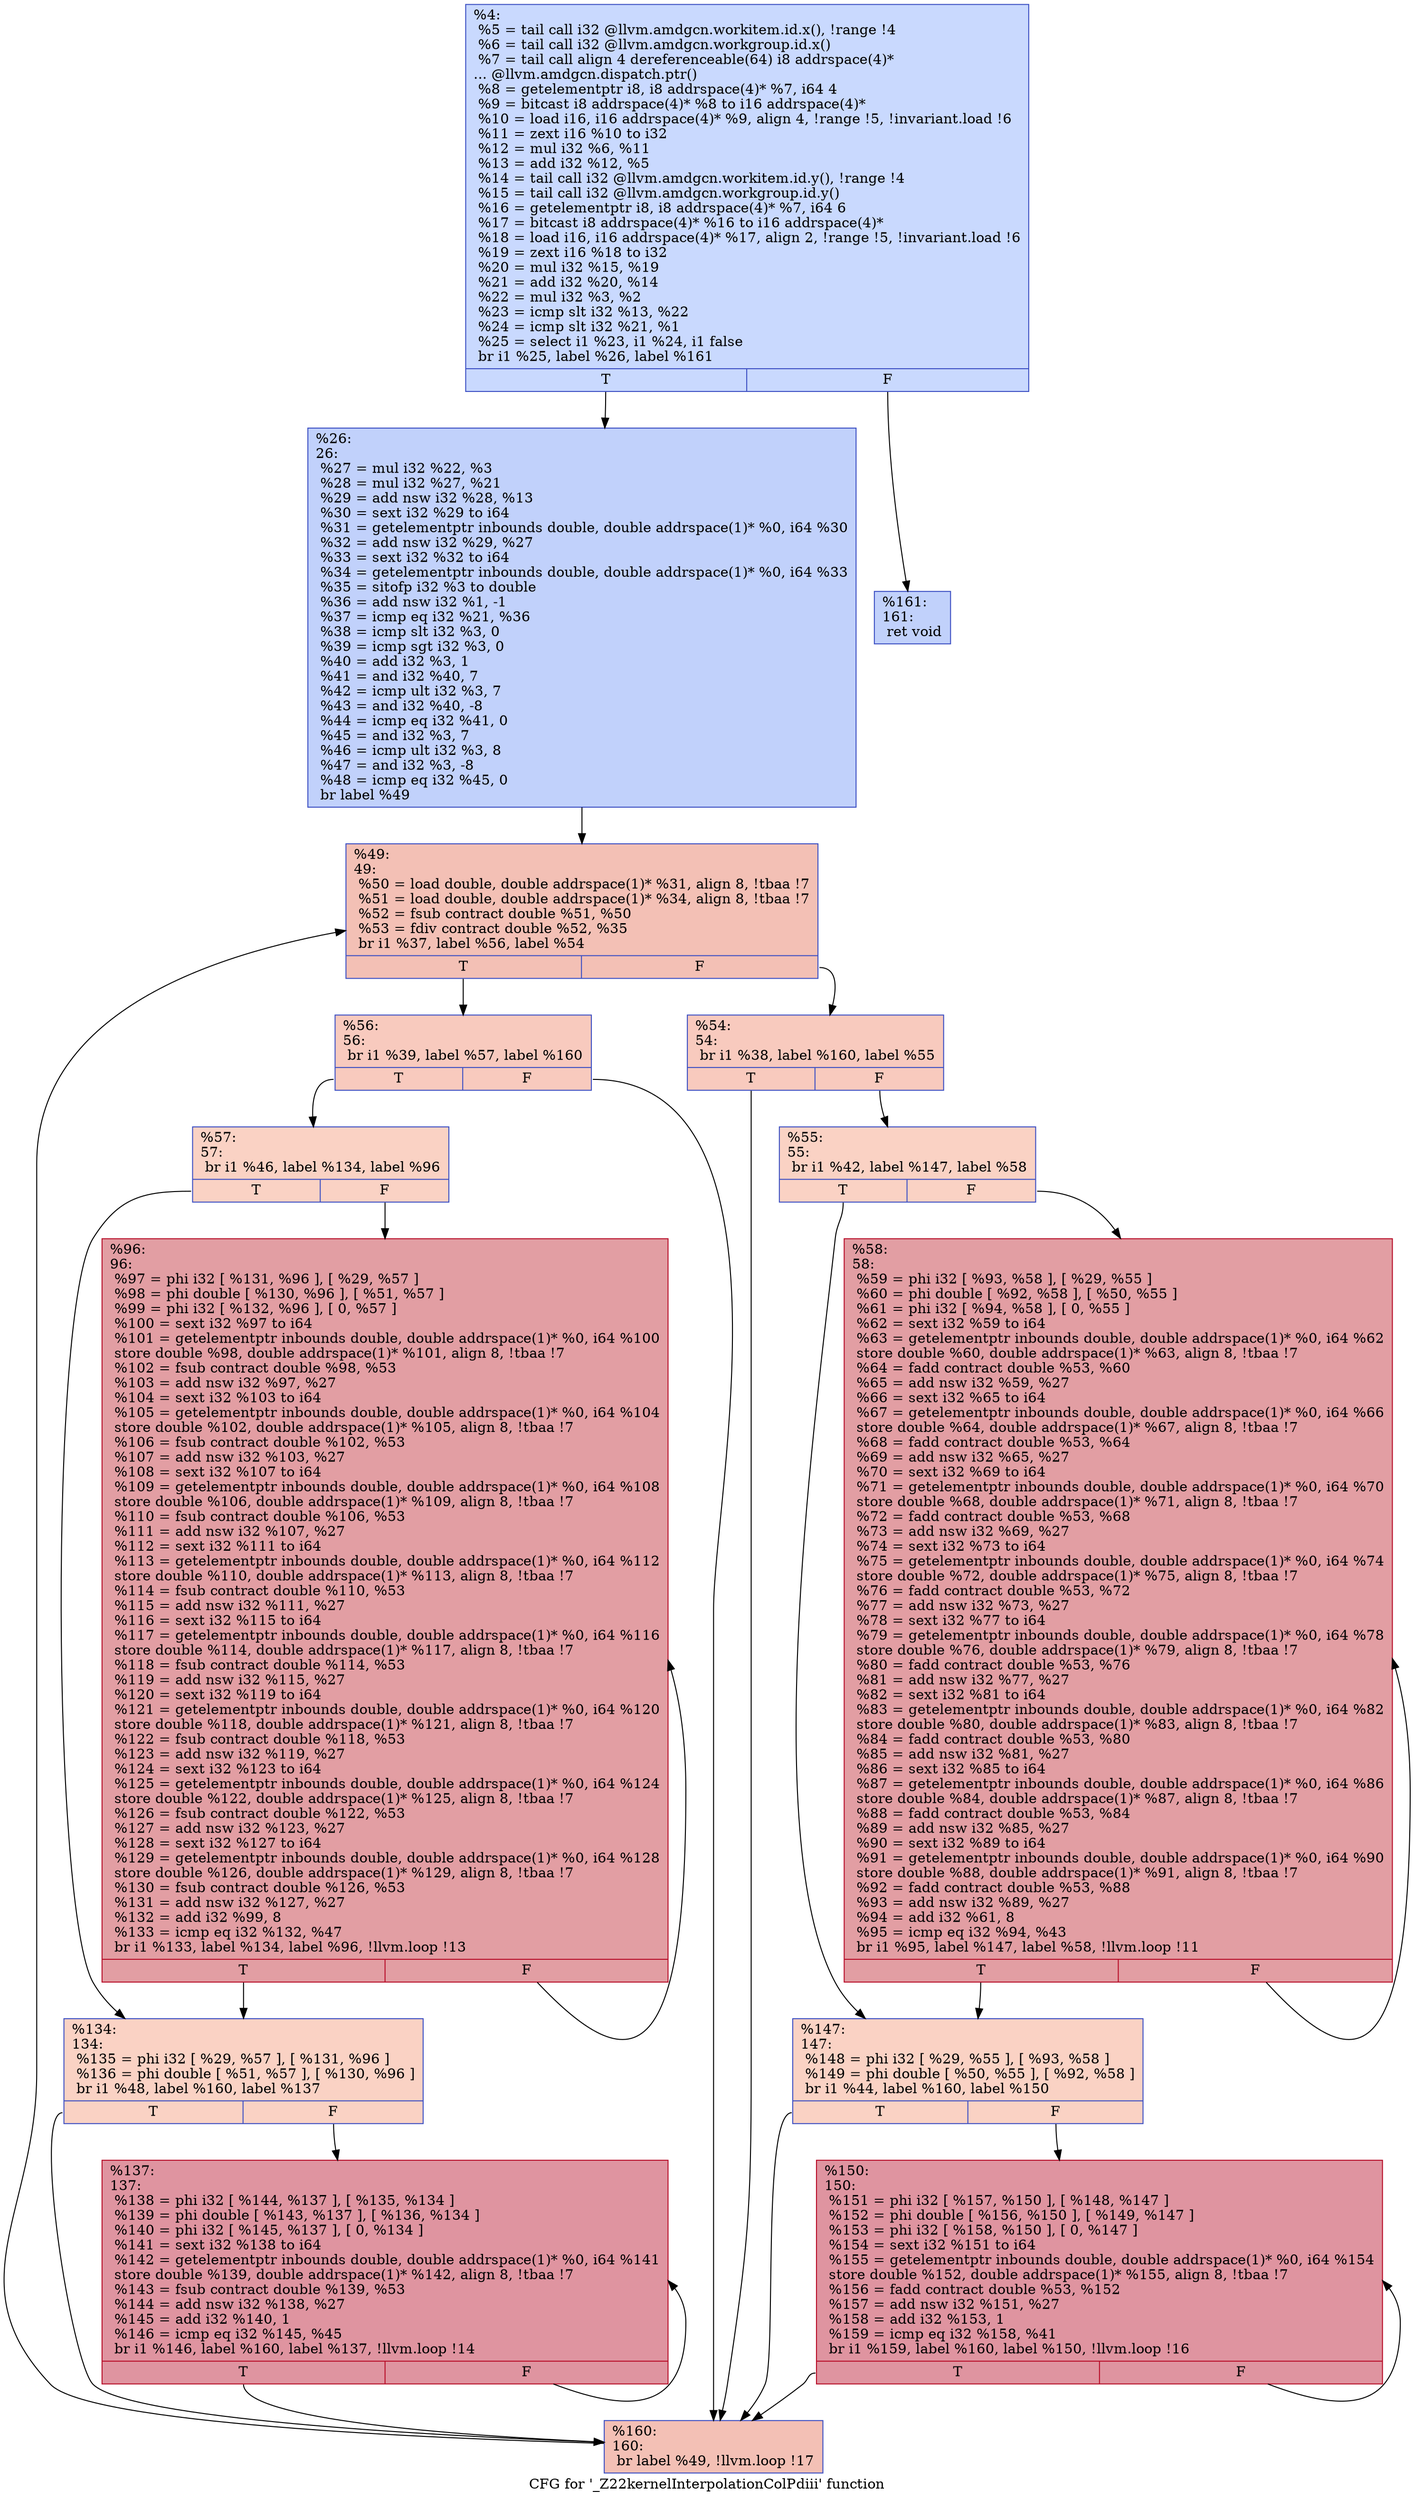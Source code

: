 digraph "CFG for '_Z22kernelInterpolationColPdiii' function" {
	label="CFG for '_Z22kernelInterpolationColPdiii' function";

	Node0x45acf50 [shape=record,color="#3d50c3ff", style=filled, fillcolor="#85a8fc70",label="{%4:\l  %5 = tail call i32 @llvm.amdgcn.workitem.id.x(), !range !4\l  %6 = tail call i32 @llvm.amdgcn.workgroup.id.x()\l  %7 = tail call align 4 dereferenceable(64) i8 addrspace(4)*\l... @llvm.amdgcn.dispatch.ptr()\l  %8 = getelementptr i8, i8 addrspace(4)* %7, i64 4\l  %9 = bitcast i8 addrspace(4)* %8 to i16 addrspace(4)*\l  %10 = load i16, i16 addrspace(4)* %9, align 4, !range !5, !invariant.load !6\l  %11 = zext i16 %10 to i32\l  %12 = mul i32 %6, %11\l  %13 = add i32 %12, %5\l  %14 = tail call i32 @llvm.amdgcn.workitem.id.y(), !range !4\l  %15 = tail call i32 @llvm.amdgcn.workgroup.id.y()\l  %16 = getelementptr i8, i8 addrspace(4)* %7, i64 6\l  %17 = bitcast i8 addrspace(4)* %16 to i16 addrspace(4)*\l  %18 = load i16, i16 addrspace(4)* %17, align 2, !range !5, !invariant.load !6\l  %19 = zext i16 %18 to i32\l  %20 = mul i32 %15, %19\l  %21 = add i32 %20, %14\l  %22 = mul i32 %3, %2\l  %23 = icmp slt i32 %13, %22\l  %24 = icmp slt i32 %21, %1\l  %25 = select i1 %23, i1 %24, i1 false\l  br i1 %25, label %26, label %161\l|{<s0>T|<s1>F}}"];
	Node0x45acf50:s0 -> Node0x45b0a60;
	Node0x45acf50:s1 -> Node0x45b0af0;
	Node0x45b0a60 [shape=record,color="#3d50c3ff", style=filled, fillcolor="#7396f570",label="{%26:\l26:                                               \l  %27 = mul i32 %22, %3\l  %28 = mul i32 %27, %21\l  %29 = add nsw i32 %28, %13\l  %30 = sext i32 %29 to i64\l  %31 = getelementptr inbounds double, double addrspace(1)* %0, i64 %30\l  %32 = add nsw i32 %29, %27\l  %33 = sext i32 %32 to i64\l  %34 = getelementptr inbounds double, double addrspace(1)* %0, i64 %33\l  %35 = sitofp i32 %3 to double\l  %36 = add nsw i32 %1, -1\l  %37 = icmp eq i32 %21, %36\l  %38 = icmp slt i32 %3, 0\l  %39 = icmp sgt i32 %3, 0\l  %40 = add i32 %3, 1\l  %41 = and i32 %40, 7\l  %42 = icmp ult i32 %3, 7\l  %43 = and i32 %40, -8\l  %44 = icmp eq i32 %41, 0\l  %45 = and i32 %3, 7\l  %46 = icmp ult i32 %3, 8\l  %47 = and i32 %3, -8\l  %48 = icmp eq i32 %45, 0\l  br label %49\l}"];
	Node0x45b0a60 -> Node0x45b1a70;
	Node0x45b1a70 [shape=record,color="#3d50c3ff", style=filled, fillcolor="#e5705870",label="{%49:\l49:                                               \l  %50 = load double, double addrspace(1)* %31, align 8, !tbaa !7\l  %51 = load double, double addrspace(1)* %34, align 8, !tbaa !7\l  %52 = fsub contract double %51, %50\l  %53 = fdiv contract double %52, %35\l  br i1 %37, label %56, label %54\l|{<s0>T|<s1>F}}"];
	Node0x45b1a70:s0 -> Node0x45b2470;
	Node0x45b1a70:s1 -> Node0x45b2500;
	Node0x45b2500 [shape=record,color="#3d50c3ff", style=filled, fillcolor="#ef886b70",label="{%54:\l54:                                               \l  br i1 %38, label %160, label %55\l|{<s0>T|<s1>F}}"];
	Node0x45b2500:s0 -> Node0x45b2640;
	Node0x45b2500:s1 -> Node0x45b2690;
	Node0x45b2690 [shape=record,color="#3d50c3ff", style=filled, fillcolor="#f4987a70",label="{%55:\l55:                                               \l  br i1 %42, label %147, label %58\l|{<s0>T|<s1>F}}"];
	Node0x45b2690:s0 -> Node0x45b27d0;
	Node0x45b2690:s1 -> Node0x45b2820;
	Node0x45b2470 [shape=record,color="#3d50c3ff", style=filled, fillcolor="#ef886b70",label="{%56:\l56:                                               \l  br i1 %39, label %57, label %160\l|{<s0>T|<s1>F}}"];
	Node0x45b2470:s0 -> Node0x45b2960;
	Node0x45b2470:s1 -> Node0x45b2640;
	Node0x45b2960 [shape=record,color="#3d50c3ff", style=filled, fillcolor="#f4987a70",label="{%57:\l57:                                               \l  br i1 %46, label %134, label %96\l|{<s0>T|<s1>F}}"];
	Node0x45b2960:s0 -> Node0x45b2a60;
	Node0x45b2960:s1 -> Node0x45b2ab0;
	Node0x45b2820 [shape=record,color="#b70d28ff", style=filled, fillcolor="#be242e70",label="{%58:\l58:                                               \l  %59 = phi i32 [ %93, %58 ], [ %29, %55 ]\l  %60 = phi double [ %92, %58 ], [ %50, %55 ]\l  %61 = phi i32 [ %94, %58 ], [ 0, %55 ]\l  %62 = sext i32 %59 to i64\l  %63 = getelementptr inbounds double, double addrspace(1)* %0, i64 %62\l  store double %60, double addrspace(1)* %63, align 8, !tbaa !7\l  %64 = fadd contract double %53, %60\l  %65 = add nsw i32 %59, %27\l  %66 = sext i32 %65 to i64\l  %67 = getelementptr inbounds double, double addrspace(1)* %0, i64 %66\l  store double %64, double addrspace(1)* %67, align 8, !tbaa !7\l  %68 = fadd contract double %53, %64\l  %69 = add nsw i32 %65, %27\l  %70 = sext i32 %69 to i64\l  %71 = getelementptr inbounds double, double addrspace(1)* %0, i64 %70\l  store double %68, double addrspace(1)* %71, align 8, !tbaa !7\l  %72 = fadd contract double %53, %68\l  %73 = add nsw i32 %69, %27\l  %74 = sext i32 %73 to i64\l  %75 = getelementptr inbounds double, double addrspace(1)* %0, i64 %74\l  store double %72, double addrspace(1)* %75, align 8, !tbaa !7\l  %76 = fadd contract double %53, %72\l  %77 = add nsw i32 %73, %27\l  %78 = sext i32 %77 to i64\l  %79 = getelementptr inbounds double, double addrspace(1)* %0, i64 %78\l  store double %76, double addrspace(1)* %79, align 8, !tbaa !7\l  %80 = fadd contract double %53, %76\l  %81 = add nsw i32 %77, %27\l  %82 = sext i32 %81 to i64\l  %83 = getelementptr inbounds double, double addrspace(1)* %0, i64 %82\l  store double %80, double addrspace(1)* %83, align 8, !tbaa !7\l  %84 = fadd contract double %53, %80\l  %85 = add nsw i32 %81, %27\l  %86 = sext i32 %85 to i64\l  %87 = getelementptr inbounds double, double addrspace(1)* %0, i64 %86\l  store double %84, double addrspace(1)* %87, align 8, !tbaa !7\l  %88 = fadd contract double %53, %84\l  %89 = add nsw i32 %85, %27\l  %90 = sext i32 %89 to i64\l  %91 = getelementptr inbounds double, double addrspace(1)* %0, i64 %90\l  store double %88, double addrspace(1)* %91, align 8, !tbaa !7\l  %92 = fadd contract double %53, %88\l  %93 = add nsw i32 %89, %27\l  %94 = add i32 %61, 8\l  %95 = icmp eq i32 %94, %43\l  br i1 %95, label %147, label %58, !llvm.loop !11\l|{<s0>T|<s1>F}}"];
	Node0x45b2820:s0 -> Node0x45b27d0;
	Node0x45b2820:s1 -> Node0x45b2820;
	Node0x45b2ab0 [shape=record,color="#b70d28ff", style=filled, fillcolor="#be242e70",label="{%96:\l96:                                               \l  %97 = phi i32 [ %131, %96 ], [ %29, %57 ]\l  %98 = phi double [ %130, %96 ], [ %51, %57 ]\l  %99 = phi i32 [ %132, %96 ], [ 0, %57 ]\l  %100 = sext i32 %97 to i64\l  %101 = getelementptr inbounds double, double addrspace(1)* %0, i64 %100\l  store double %98, double addrspace(1)* %101, align 8, !tbaa !7\l  %102 = fsub contract double %98, %53\l  %103 = add nsw i32 %97, %27\l  %104 = sext i32 %103 to i64\l  %105 = getelementptr inbounds double, double addrspace(1)* %0, i64 %104\l  store double %102, double addrspace(1)* %105, align 8, !tbaa !7\l  %106 = fsub contract double %102, %53\l  %107 = add nsw i32 %103, %27\l  %108 = sext i32 %107 to i64\l  %109 = getelementptr inbounds double, double addrspace(1)* %0, i64 %108\l  store double %106, double addrspace(1)* %109, align 8, !tbaa !7\l  %110 = fsub contract double %106, %53\l  %111 = add nsw i32 %107, %27\l  %112 = sext i32 %111 to i64\l  %113 = getelementptr inbounds double, double addrspace(1)* %0, i64 %112\l  store double %110, double addrspace(1)* %113, align 8, !tbaa !7\l  %114 = fsub contract double %110, %53\l  %115 = add nsw i32 %111, %27\l  %116 = sext i32 %115 to i64\l  %117 = getelementptr inbounds double, double addrspace(1)* %0, i64 %116\l  store double %114, double addrspace(1)* %117, align 8, !tbaa !7\l  %118 = fsub contract double %114, %53\l  %119 = add nsw i32 %115, %27\l  %120 = sext i32 %119 to i64\l  %121 = getelementptr inbounds double, double addrspace(1)* %0, i64 %120\l  store double %118, double addrspace(1)* %121, align 8, !tbaa !7\l  %122 = fsub contract double %118, %53\l  %123 = add nsw i32 %119, %27\l  %124 = sext i32 %123 to i64\l  %125 = getelementptr inbounds double, double addrspace(1)* %0, i64 %124\l  store double %122, double addrspace(1)* %125, align 8, !tbaa !7\l  %126 = fsub contract double %122, %53\l  %127 = add nsw i32 %123, %27\l  %128 = sext i32 %127 to i64\l  %129 = getelementptr inbounds double, double addrspace(1)* %0, i64 %128\l  store double %126, double addrspace(1)* %129, align 8, !tbaa !7\l  %130 = fsub contract double %126, %53\l  %131 = add nsw i32 %127, %27\l  %132 = add i32 %99, 8\l  %133 = icmp eq i32 %132, %47\l  br i1 %133, label %134, label %96, !llvm.loop !13\l|{<s0>T|<s1>F}}"];
	Node0x45b2ab0:s0 -> Node0x45b2a60;
	Node0x45b2ab0:s1 -> Node0x45b2ab0;
	Node0x45b2a60 [shape=record,color="#3d50c3ff", style=filled, fillcolor="#f4987a70",label="{%134:\l134:                                              \l  %135 = phi i32 [ %29, %57 ], [ %131, %96 ]\l  %136 = phi double [ %51, %57 ], [ %130, %96 ]\l  br i1 %48, label %160, label %137\l|{<s0>T|<s1>F}}"];
	Node0x45b2a60:s0 -> Node0x45b2640;
	Node0x45b2a60:s1 -> Node0x45b69c0;
	Node0x45b69c0 [shape=record,color="#b70d28ff", style=filled, fillcolor="#b70d2870",label="{%137:\l137:                                              \l  %138 = phi i32 [ %144, %137 ], [ %135, %134 ]\l  %139 = phi double [ %143, %137 ], [ %136, %134 ]\l  %140 = phi i32 [ %145, %137 ], [ 0, %134 ]\l  %141 = sext i32 %138 to i64\l  %142 = getelementptr inbounds double, double addrspace(1)* %0, i64 %141\l  store double %139, double addrspace(1)* %142, align 8, !tbaa !7\l  %143 = fsub contract double %139, %53\l  %144 = add nsw i32 %138, %27\l  %145 = add i32 %140, 1\l  %146 = icmp eq i32 %145, %45\l  br i1 %146, label %160, label %137, !llvm.loop !14\l|{<s0>T|<s1>F}}"];
	Node0x45b69c0:s0 -> Node0x45b2640;
	Node0x45b69c0:s1 -> Node0x45b69c0;
	Node0x45b27d0 [shape=record,color="#3d50c3ff", style=filled, fillcolor="#f4987a70",label="{%147:\l147:                                              \l  %148 = phi i32 [ %29, %55 ], [ %93, %58 ]\l  %149 = phi double [ %50, %55 ], [ %92, %58 ]\l  br i1 %44, label %160, label %150\l|{<s0>T|<s1>F}}"];
	Node0x45b27d0:s0 -> Node0x45b2640;
	Node0x45b27d0:s1 -> Node0x45b73c0;
	Node0x45b73c0 [shape=record,color="#b70d28ff", style=filled, fillcolor="#b70d2870",label="{%150:\l150:                                              \l  %151 = phi i32 [ %157, %150 ], [ %148, %147 ]\l  %152 = phi double [ %156, %150 ], [ %149, %147 ]\l  %153 = phi i32 [ %158, %150 ], [ 0, %147 ]\l  %154 = sext i32 %151 to i64\l  %155 = getelementptr inbounds double, double addrspace(1)* %0, i64 %154\l  store double %152, double addrspace(1)* %155, align 8, !tbaa !7\l  %156 = fadd contract double %53, %152\l  %157 = add nsw i32 %151, %27\l  %158 = add i32 %153, 1\l  %159 = icmp eq i32 %158, %41\l  br i1 %159, label %160, label %150, !llvm.loop !16\l|{<s0>T|<s1>F}}"];
	Node0x45b73c0:s0 -> Node0x45b2640;
	Node0x45b73c0:s1 -> Node0x45b73c0;
	Node0x45b2640 [shape=record,color="#3d50c3ff", style=filled, fillcolor="#e5705870",label="{%160:\l160:                                              \l  br label %49, !llvm.loop !17\l}"];
	Node0x45b2640 -> Node0x45b1a70;
	Node0x45b0af0 [shape=record,color="#3d50c3ff", style=filled, fillcolor="#7396f570",label="{%161:\l161:                                              \l  ret void\l}"];
}
